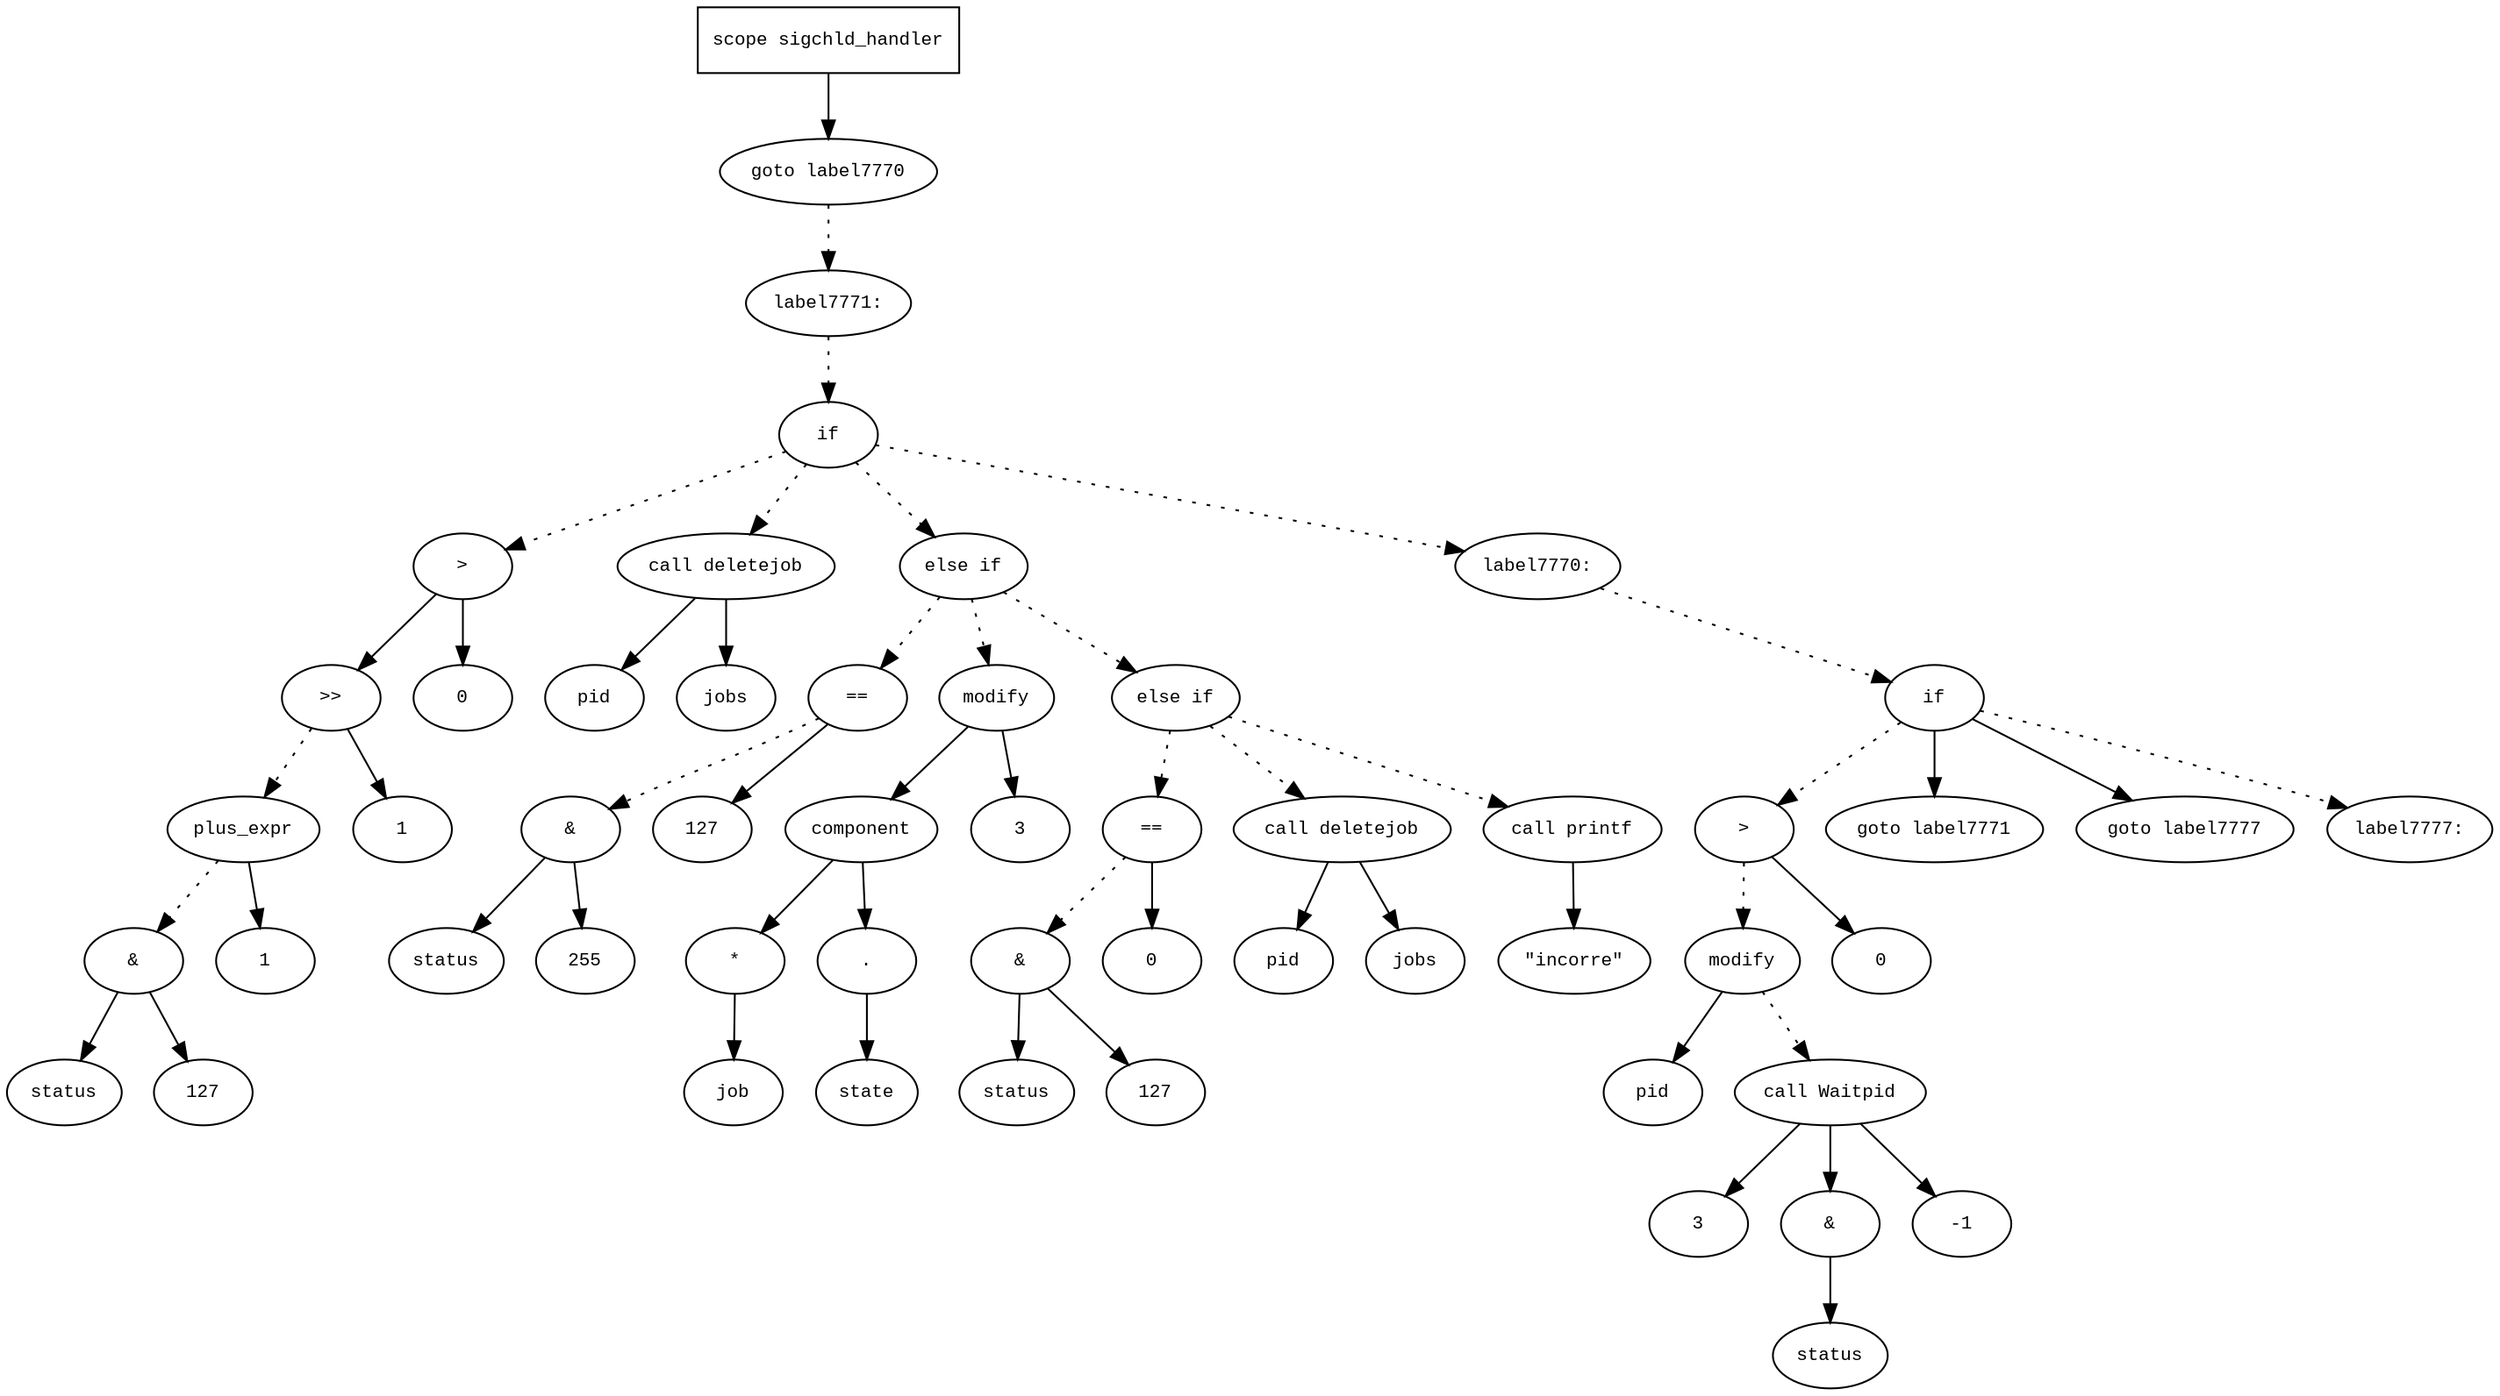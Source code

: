 digraph AST {
  graph [fontname="Times New Roman",fontsize=10];
  node  [fontname="Courier New",fontsize=10];
  edge  [fontname="Times New Roman",fontsize=10];

  node1 [label="scope sigchld_handler",shape=box];
  node2 [label="goto label7770",shape=ellipse];
  node1 -> node2;
  node3 [label="label7771:",shape=ellipse];
  node2 -> node3 [style=dotted];
  node4 [label="if",shape=ellipse];
  node3 -> node4 [style=dotted];
  node5 [label=">",shape=ellipse];
  node6 [label=">>",shape=ellipse];
  node7 [label="plus_expr",shape=ellipse];
  node8 [label="&",shape=ellipse];
  node9 [label="status",shape=ellipse];
  node8 -> node9;
  node10 [label="127",shape=ellipse];
  node8 -> node10;
  node7 -> node8 [style=dotted];
  node11 [label="1",shape=ellipse];
  node7 -> node11;
  node6 -> node7 [style=dotted];
  node12 [label="1",shape=ellipse];
  node6 -> node12;
  node5 -> node6;
  node13 [label="0",shape=ellipse];
  node5 -> node13;
  node4 -> node5 [style=dotted];
  node14 [label="call deletejob",shape=ellipse];
  node15 [label="pid",shape=ellipse];
  node14 -> node15;
  node16 [label="jobs",shape=ellipse];
  node14 -> node16;
  node4 -> node14 [style=dotted];
  node17 [label="else if",shape=ellipse];
  node4 -> node17 [style=dotted];
  node18 [label="==",shape=ellipse];
  node19 [label="&",shape=ellipse];
  node20 [label="status",shape=ellipse];
  node19 -> node20;
  node21 [label="255",shape=ellipse];
  node19 -> node21;
  node18 -> node19 [style=dotted];
  node22 [label="127",shape=ellipse];
  node18 -> node22;
  node17 -> node18 [style=dotted];
  node23 [label="modify",shape=ellipse];
  node24 [label="component",shape=ellipse];
  node23 -> node24;
  node25 [label="*",shape=ellipse];
  node26 [label="job",shape=ellipse];
  node25 -> node26;
  node24 -> node25;
  node27 [label=".",shape=ellipse];
  node24 -> node27;
  node28 [label="state",shape=ellipse];
  node27 -> node28;
  node29 [label="3",shape=ellipse];
  node23 -> node29;
  node17 -> node23 [style=dotted];
  node30 [label="else if",shape=ellipse];
  node17 -> node30 [style=dotted];
  node31 [label="==",shape=ellipse];
  node32 [label="&",shape=ellipse];
  node33 [label="status",shape=ellipse];
  node32 -> node33;
  node34 [label="127",shape=ellipse];
  node32 -> node34;
  node31 -> node32 [style=dotted];
  node35 [label="0",shape=ellipse];
  node31 -> node35;
  node30 -> node31 [style=dotted];
  node36 [label="call deletejob",shape=ellipse];
  node37 [label="pid",shape=ellipse];
  node36 -> node37;
  node38 [label="jobs",shape=ellipse];
  node36 -> node38;
  node30 -> node36 [style=dotted];
  node39 [label="call printf",shape=ellipse];
  node40 [label="\"incorre\"",shape=ellipse];
  node39 -> node40;
  node30 -> node39 [style=dotted];
  node41 [label="label7770:",shape=ellipse];
  node4 -> node41 [style=dotted];
  node42 [label="if",shape=ellipse];
  node41 -> node42 [style=dotted];
  node43 [label=">",shape=ellipse];
  node44 [label="modify",shape=ellipse];
  node45 [label="pid",shape=ellipse];
  node44 -> node45;
  node46 [label="call Waitpid",shape=ellipse];
  node47 [label="3",shape=ellipse];
  node46 -> node47;
  node48 [label="&",shape=ellipse];
  node46 -> node48;
  node49 [label="status",shape=ellipse];
  node48 -> node49;
  node50 [label="-1",shape=ellipse];
  node46 -> node50;
  node44 -> node46 [style=dotted];
  node43 -> node44 [style=dotted];
  node51 [label="0",shape=ellipse];
  node43 -> node51;
  node42 -> node43 [style=dotted];
  node52 [label="goto label7771",shape=ellipse];
  node42 -> node52;
  node53 [label="goto label7777",shape=ellipse];
  node42 -> node53;
  node54 [label="label7777:",shape=ellipse];
  node42 -> node54 [style=dotted];
} 